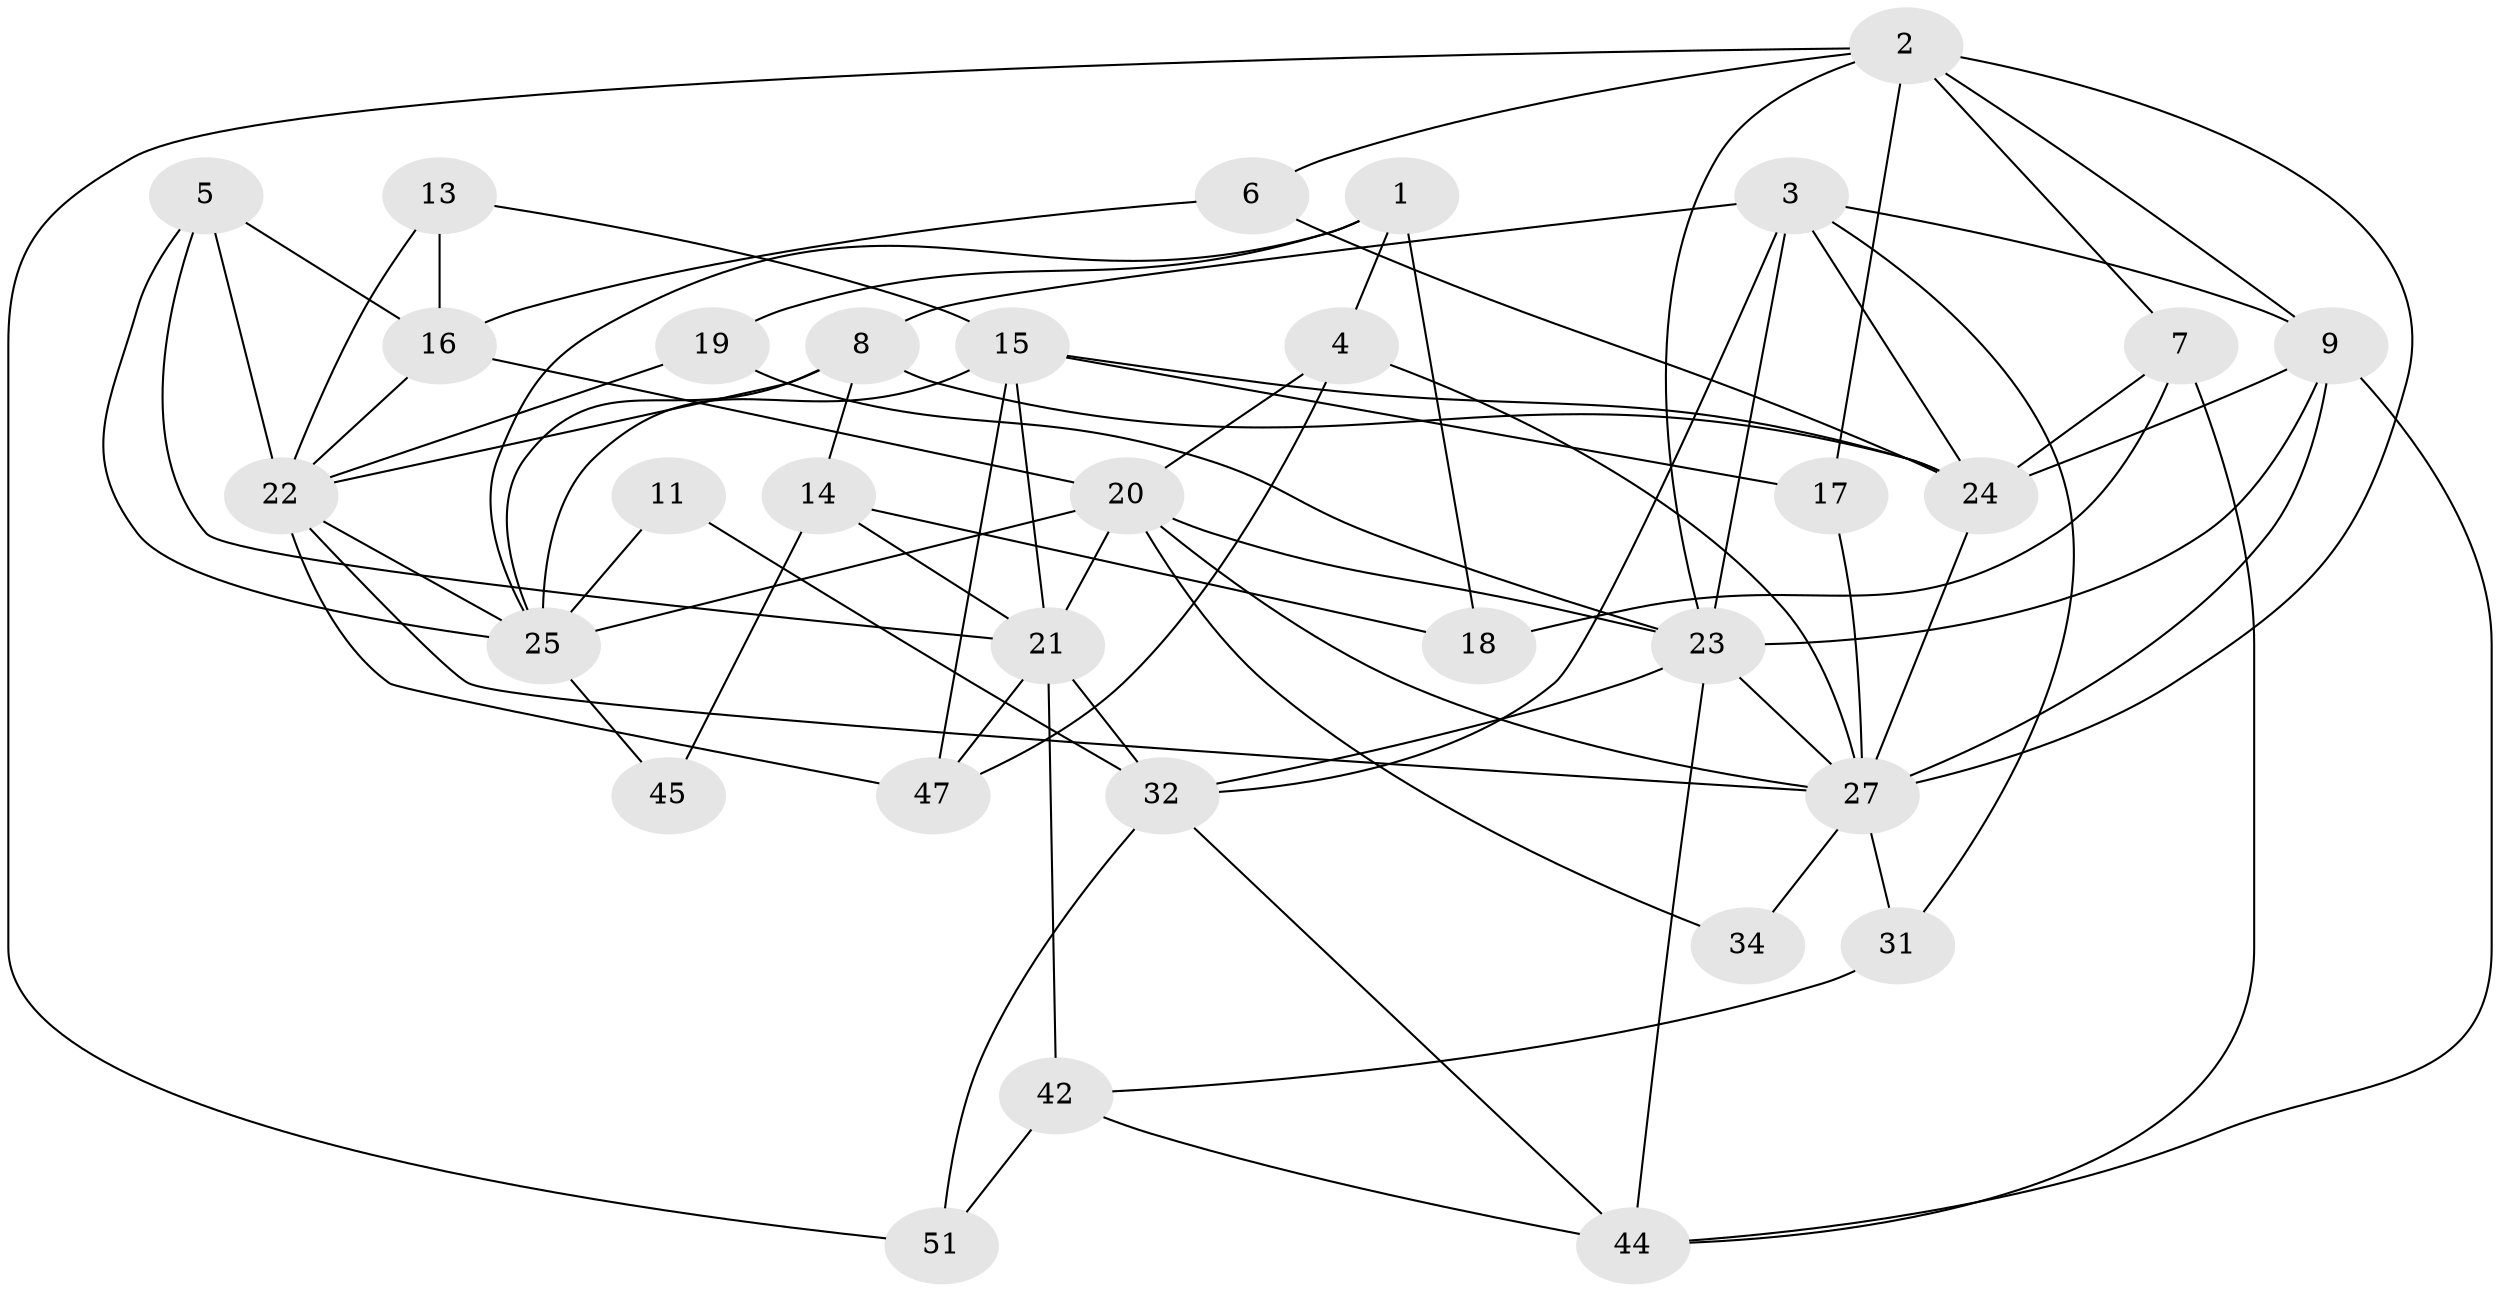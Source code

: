 // Generated by graph-tools (version 1.1) at 2025/23/03/03/25 07:23:56]
// undirected, 32 vertices, 78 edges
graph export_dot {
graph [start="1"]
  node [color=gray90,style=filled];
  1 [super="+28"];
  2 [super="+38"];
  3 [super="+40"];
  4;
  5;
  6 [super="+12"];
  7 [super="+52"];
  8 [super="+10"];
  9 [super="+29"];
  11;
  13;
  14 [super="+26"];
  15;
  16 [super="+39"];
  17;
  18;
  19;
  20 [super="+49"];
  21 [super="+35"];
  22 [super="+43"];
  23 [super="+36"];
  24 [super="+41"];
  25 [super="+33"];
  27 [super="+30"];
  31;
  32 [super="+37"];
  34;
  42 [super="+46"];
  44 [super="+50"];
  45;
  47 [super="+48"];
  51;
  1 -- 18 [weight=2];
  1 -- 4;
  1 -- 19;
  1 -- 25;
  2 -- 51;
  2 -- 27;
  2 -- 23;
  2 -- 17;
  2 -- 6;
  2 -- 7;
  2 -- 9;
  3 -- 8;
  3 -- 9 [weight=2];
  3 -- 24;
  3 -- 32;
  3 -- 23;
  3 -- 31;
  4 -- 20;
  4 -- 27;
  4 -- 47;
  5 -- 16;
  5 -- 21;
  5 -- 25;
  5 -- 22;
  6 -- 24;
  6 -- 16;
  7 -- 24;
  7 -- 18;
  7 -- 44;
  8 -- 25;
  8 -- 24 [weight=2];
  8 -- 22;
  8 -- 14;
  9 -- 44;
  9 -- 23;
  9 -- 24;
  9 -- 27;
  11 -- 32;
  11 -- 25;
  13 -- 15;
  13 -- 22;
  13 -- 16;
  14 -- 21;
  14 -- 45;
  14 -- 18;
  15 -- 17;
  15 -- 21;
  15 -- 24;
  15 -- 25;
  15 -- 47;
  16 -- 22;
  16 -- 20;
  17 -- 27;
  19 -- 22;
  19 -- 23;
  20 -- 21;
  20 -- 23;
  20 -- 34;
  20 -- 25;
  20 -- 27;
  21 -- 42 [weight=2];
  21 -- 47;
  21 -- 32;
  22 -- 25;
  22 -- 27;
  22 -- 47;
  23 -- 27;
  23 -- 32;
  23 -- 44;
  24 -- 27;
  25 -- 45;
  27 -- 31;
  27 -- 34;
  31 -- 42;
  32 -- 51;
  32 -- 44;
  42 -- 51;
  42 -- 44;
}
